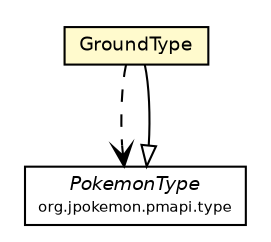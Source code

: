 #!/usr/local/bin/dot
#
# Class diagram 
# Generated by UMLGraph version 5.2 (http://www.umlgraph.org/)
#

digraph G {
	edge [fontname="Helvetica",fontsize=10,labelfontname="Helvetica",labelfontsize=10];
	node [fontname="Helvetica",fontsize=10,shape=plaintext];
	nodesep=0.25;
	ranksep=0.5;
	// org.jpokemon.pmapi.type.classic.GroundType
	c1586 [label=<<table title="org.jpokemon.pmapi.type.classic.GroundType" border="0" cellborder="1" cellspacing="0" cellpadding="2" port="p" bgcolor="lemonChiffon" href="./GroundType.html">
		<tr><td><table border="0" cellspacing="0" cellpadding="1">
<tr><td align="center" balign="center"> GroundType </td></tr>
		</table></td></tr>
		</table>>, fontname="Helvetica", fontcolor="black", fontsize=9.0];
	// org.jpokemon.pmapi.type.PokemonType
	c1596 [label=<<table title="org.jpokemon.pmapi.type.PokemonType" border="0" cellborder="1" cellspacing="0" cellpadding="2" port="p" href="../PokemonType.html">
		<tr><td><table border="0" cellspacing="0" cellpadding="1">
<tr><td align="center" balign="center"><font face="Helvetica-Oblique"> PokemonType </font></td></tr>
<tr><td align="center" balign="center"><font point-size="7.0"> org.jpokemon.pmapi.type </font></td></tr>
		</table></td></tr>
		</table>>, fontname="Helvetica", fontcolor="black", fontsize=9.0];
	//org.jpokemon.pmapi.type.classic.GroundType extends org.jpokemon.pmapi.type.PokemonType
	c1596:p -> c1586:p [dir=back,arrowtail=empty];
	// org.jpokemon.pmapi.type.classic.GroundType DEPEND org.jpokemon.pmapi.type.PokemonType
	c1586:p -> c1596:p [taillabel="", label="", headlabel="", fontname="Helvetica", fontcolor="black", fontsize=10.0, color="black", arrowhead=open, style=dashed];
}

